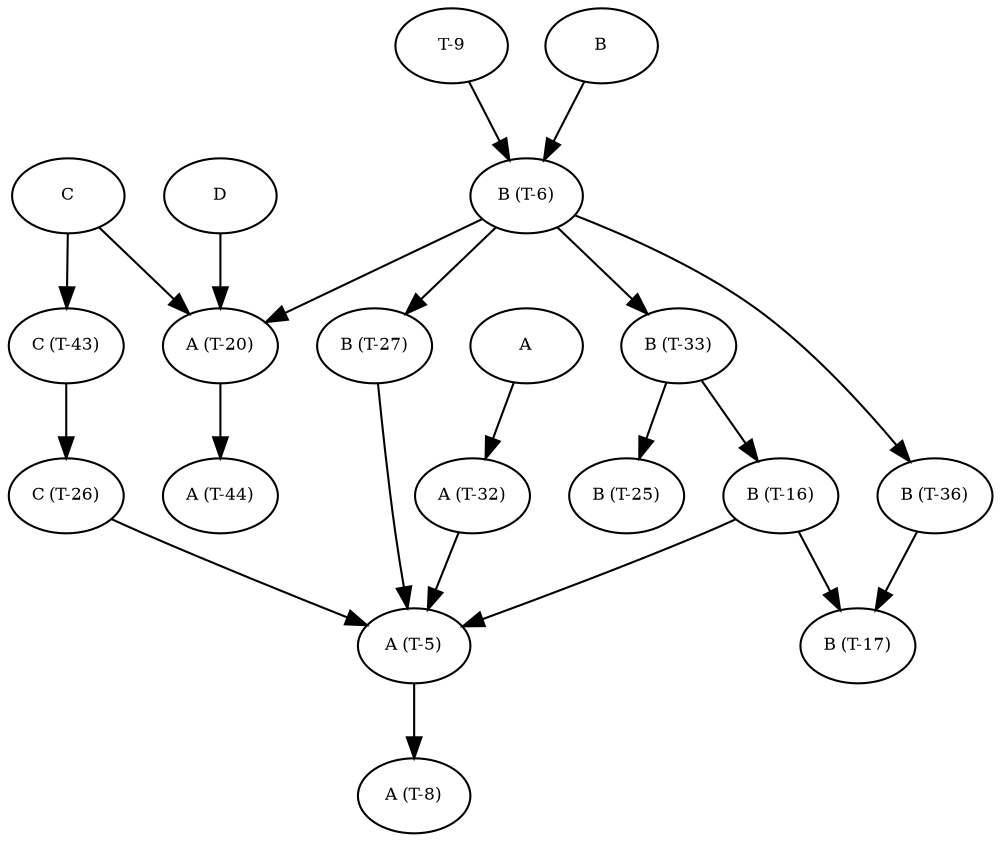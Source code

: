 digraph RGL__DirectedAdjacencyGraph {
    "A (T-20)" [
        fontsize = 8,
        label = "A (T-20)"
    ]

    "A (T-44)" [
        fontsize = 8,
        label = "A (T-44)"
    ]

    "C (T-43)" [
        fontsize = 8,
        label = "C (T-43)"
    ]

    "C (T-26)" [
        fontsize = 8,
        label = "C (T-26)"
    ]

    "A (T-5)" [
        fontsize = 8,
        label = "A (T-5)"
    ]

    "A (T-8)" [
        fontsize = 8,
        label = "A (T-8)"
    ]

    "B (T-33)" [
        fontsize = 8,
        label = "B (T-33)"
    ]

    "B (T-25)" [
        fontsize = 8,
        label = "B (T-25)"
    ]

    "B (T-16)" [
        fontsize = 8,
        label = "B (T-16)"
    ]

    "B (T-17)" [
        fontsize = 8,
        label = "B (T-17)"
    ]

    C [
        fontsize = 8,
        label = C
    ]

    "B (T-36)" [
        fontsize = 8,
        label = "B (T-36)"
    ]

    "B (T-6)" [
        fontsize = 8,
        label = "B (T-6)"
    ]

    "B (T-27)" [
        fontsize = 8,
        label = "B (T-27)"
    ]

    "A (T-32)" [
        fontsize = 8,
        label = "A (T-32)"
    ]

    A [
        fontsize = 8,
        label = A
    ]

    D [
        fontsize = 8,
        label = D
    ]

    "T-9" [
        fontsize = 8,
        label = "T-9"
    ]

    B [
        fontsize = 8,
        label = B
    ]

    "A (T-20)" -> "A (T-44)" [
        fontsize = 8
    ]

    "C (T-43)" -> "C (T-26)" [
        fontsize = 8
    ]

    "C (T-26)" -> "A (T-5)" [
        fontsize = 8
    ]

    "A (T-5)" -> "A (T-8)" [
        fontsize = 8
    ]

    "B (T-33)" -> "B (T-25)" [
        fontsize = 8
    ]

    "B (T-33)" -> "B (T-16)" [
        fontsize = 8
    ]

    "B (T-16)" -> "A (T-5)" [
        fontsize = 8
    ]

    "B (T-16)" -> "B (T-17)" [
        fontsize = 8
    ]

    C -> "C (T-43)" [
        fontsize = 8
    ]

    C -> "A (T-20)" [
        fontsize = 8
    ]

    "B (T-36)" -> "B (T-17)" [
        fontsize = 8
    ]

    "B (T-6)" -> "B (T-36)" [
        fontsize = 8
    ]

    "B (T-6)" -> "B (T-33)" [
        fontsize = 8
    ]

    "B (T-6)" -> "A (T-20)" [
        fontsize = 8
    ]

    "B (T-6)" -> "B (T-27)" [
        fontsize = 8
    ]

    "B (T-27)" -> "A (T-5)" [
        fontsize = 8
    ]

    "A (T-32)" -> "A (T-5)" [
        fontsize = 8
    ]

    A -> "A (T-32)" [
        fontsize = 8
    ]

    D -> "A (T-20)" [
        fontsize = 8
    ]

    "T-9" -> "B (T-6)" [
        fontsize = 8
    ]

    B -> "B (T-6)" [
        fontsize = 8
    ]
}
